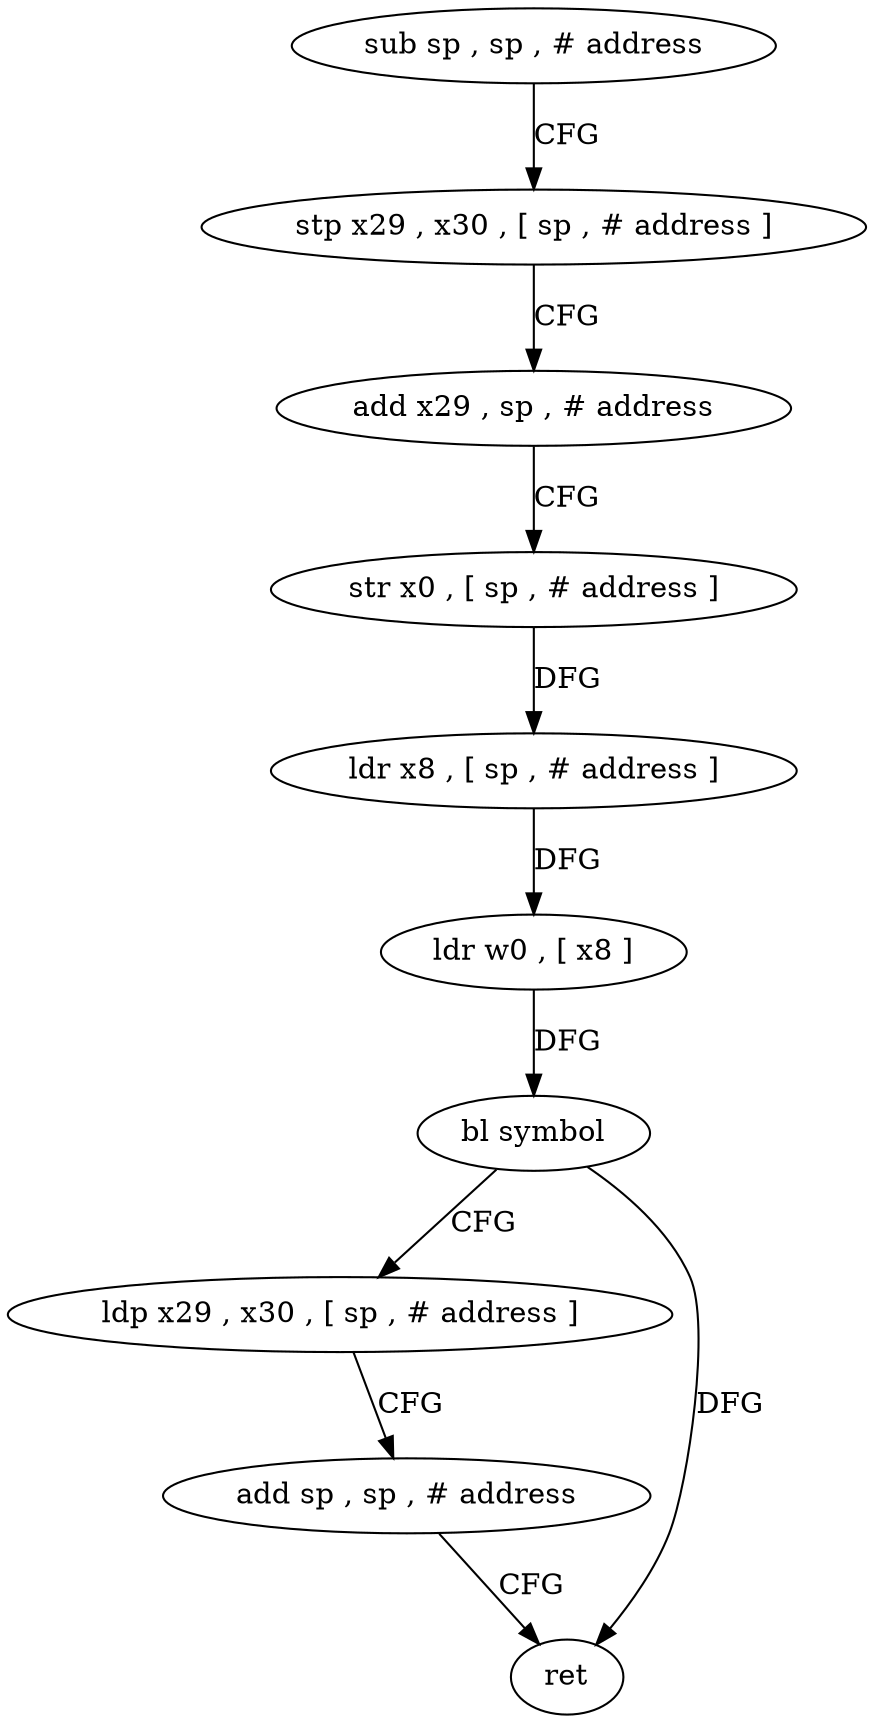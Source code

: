 digraph "func" {
"4276112" [label = "sub sp , sp , # address" ]
"4276116" [label = "stp x29 , x30 , [ sp , # address ]" ]
"4276120" [label = "add x29 , sp , # address" ]
"4276124" [label = "str x0 , [ sp , # address ]" ]
"4276128" [label = "ldr x8 , [ sp , # address ]" ]
"4276132" [label = "ldr w0 , [ x8 ]" ]
"4276136" [label = "bl symbol" ]
"4276140" [label = "ldp x29 , x30 , [ sp , # address ]" ]
"4276144" [label = "add sp , sp , # address" ]
"4276148" [label = "ret" ]
"4276112" -> "4276116" [ label = "CFG" ]
"4276116" -> "4276120" [ label = "CFG" ]
"4276120" -> "4276124" [ label = "CFG" ]
"4276124" -> "4276128" [ label = "DFG" ]
"4276128" -> "4276132" [ label = "DFG" ]
"4276132" -> "4276136" [ label = "DFG" ]
"4276136" -> "4276140" [ label = "CFG" ]
"4276136" -> "4276148" [ label = "DFG" ]
"4276140" -> "4276144" [ label = "CFG" ]
"4276144" -> "4276148" [ label = "CFG" ]
}
